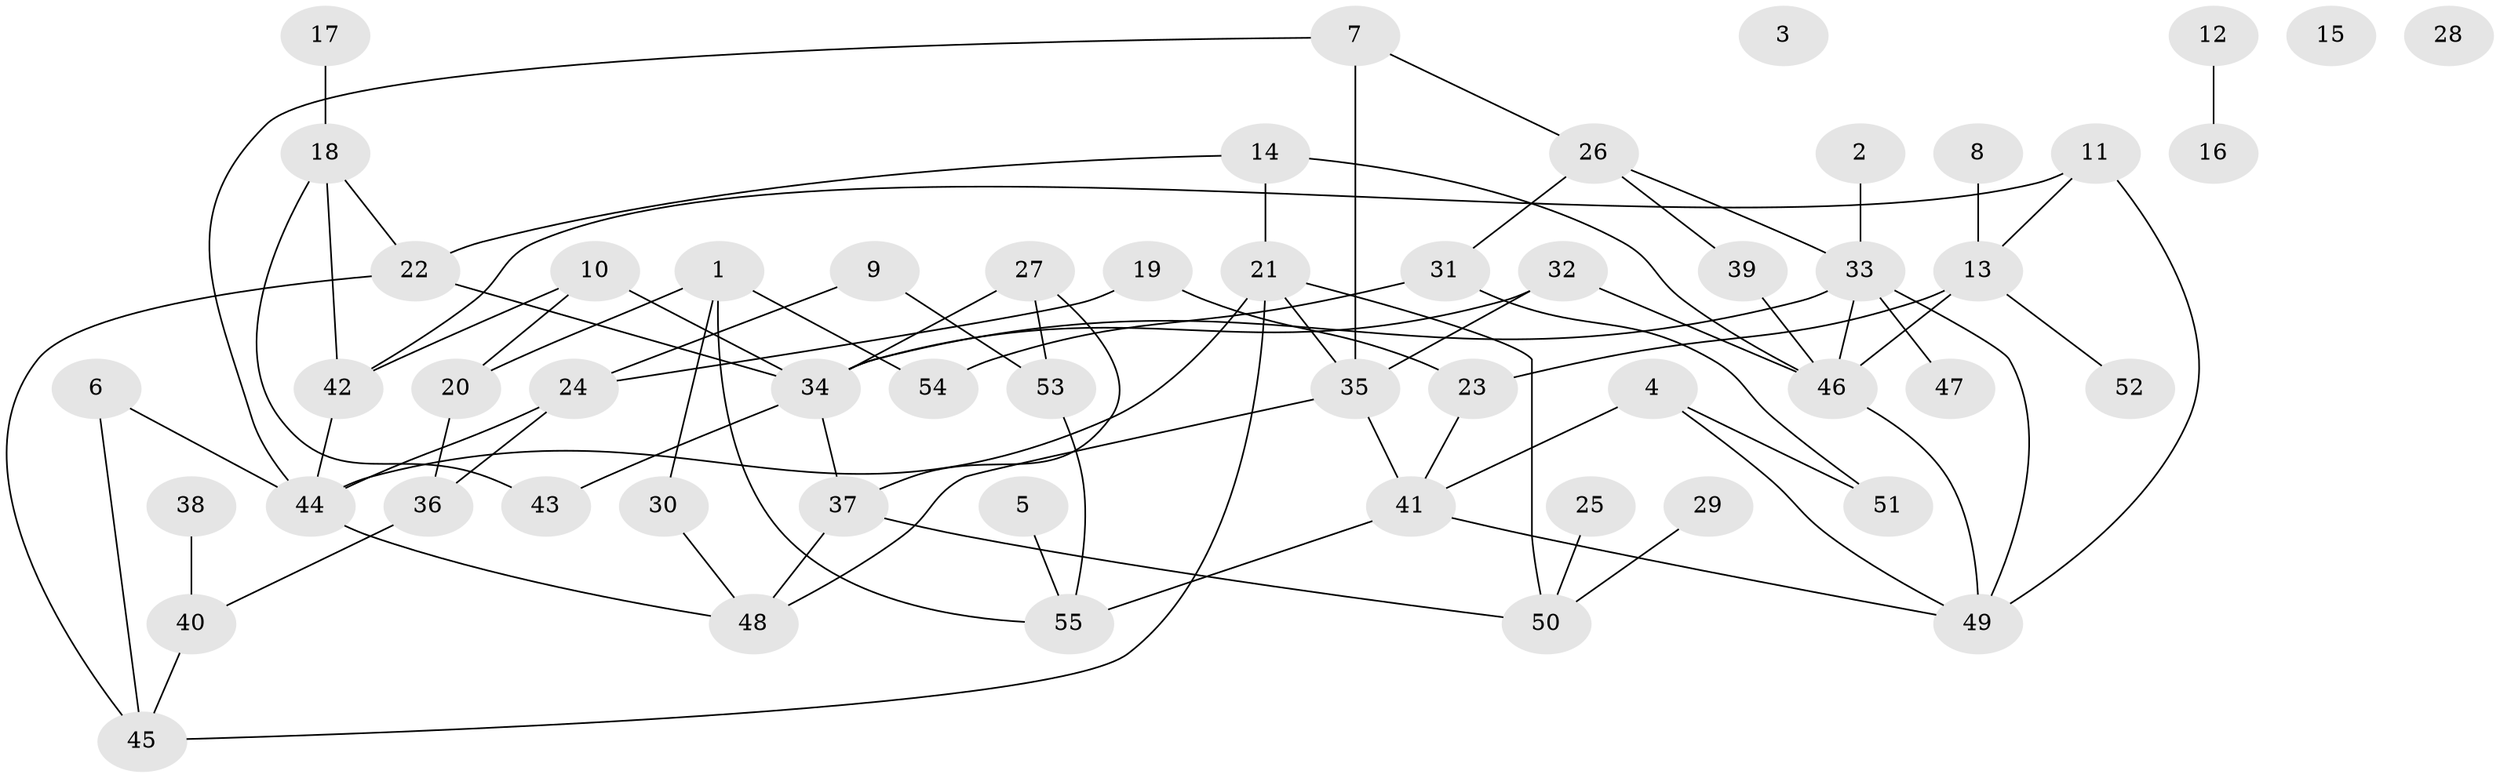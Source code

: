 // Generated by graph-tools (version 1.1) at 2025/33/03/09/25 02:33:44]
// undirected, 55 vertices, 80 edges
graph export_dot {
graph [start="1"]
  node [color=gray90,style=filled];
  1;
  2;
  3;
  4;
  5;
  6;
  7;
  8;
  9;
  10;
  11;
  12;
  13;
  14;
  15;
  16;
  17;
  18;
  19;
  20;
  21;
  22;
  23;
  24;
  25;
  26;
  27;
  28;
  29;
  30;
  31;
  32;
  33;
  34;
  35;
  36;
  37;
  38;
  39;
  40;
  41;
  42;
  43;
  44;
  45;
  46;
  47;
  48;
  49;
  50;
  51;
  52;
  53;
  54;
  55;
  1 -- 20;
  1 -- 30;
  1 -- 54;
  1 -- 55;
  2 -- 33;
  4 -- 41;
  4 -- 49;
  4 -- 51;
  5 -- 55;
  6 -- 44;
  6 -- 45;
  7 -- 26;
  7 -- 35;
  7 -- 44;
  8 -- 13;
  9 -- 24;
  9 -- 53;
  10 -- 20;
  10 -- 34;
  10 -- 42;
  11 -- 13;
  11 -- 42;
  11 -- 49;
  12 -- 16;
  13 -- 23;
  13 -- 46;
  13 -- 52;
  14 -- 21;
  14 -- 22;
  14 -- 46;
  17 -- 18;
  18 -- 22;
  18 -- 42;
  18 -- 43;
  19 -- 23;
  19 -- 24;
  20 -- 36;
  21 -- 35;
  21 -- 44;
  21 -- 45;
  21 -- 50;
  22 -- 34;
  22 -- 45;
  23 -- 41;
  24 -- 36;
  24 -- 44;
  25 -- 50;
  26 -- 31;
  26 -- 33;
  26 -- 39;
  27 -- 34;
  27 -- 37;
  27 -- 53;
  29 -- 50;
  30 -- 48;
  31 -- 51;
  31 -- 54;
  32 -- 34;
  32 -- 35;
  32 -- 46;
  33 -- 34;
  33 -- 46;
  33 -- 47;
  33 -- 49;
  34 -- 37;
  34 -- 43;
  35 -- 41;
  35 -- 48;
  36 -- 40;
  37 -- 48;
  37 -- 50;
  38 -- 40;
  39 -- 46;
  40 -- 45;
  41 -- 49;
  41 -- 55;
  42 -- 44;
  44 -- 48;
  46 -- 49;
  53 -- 55;
}
